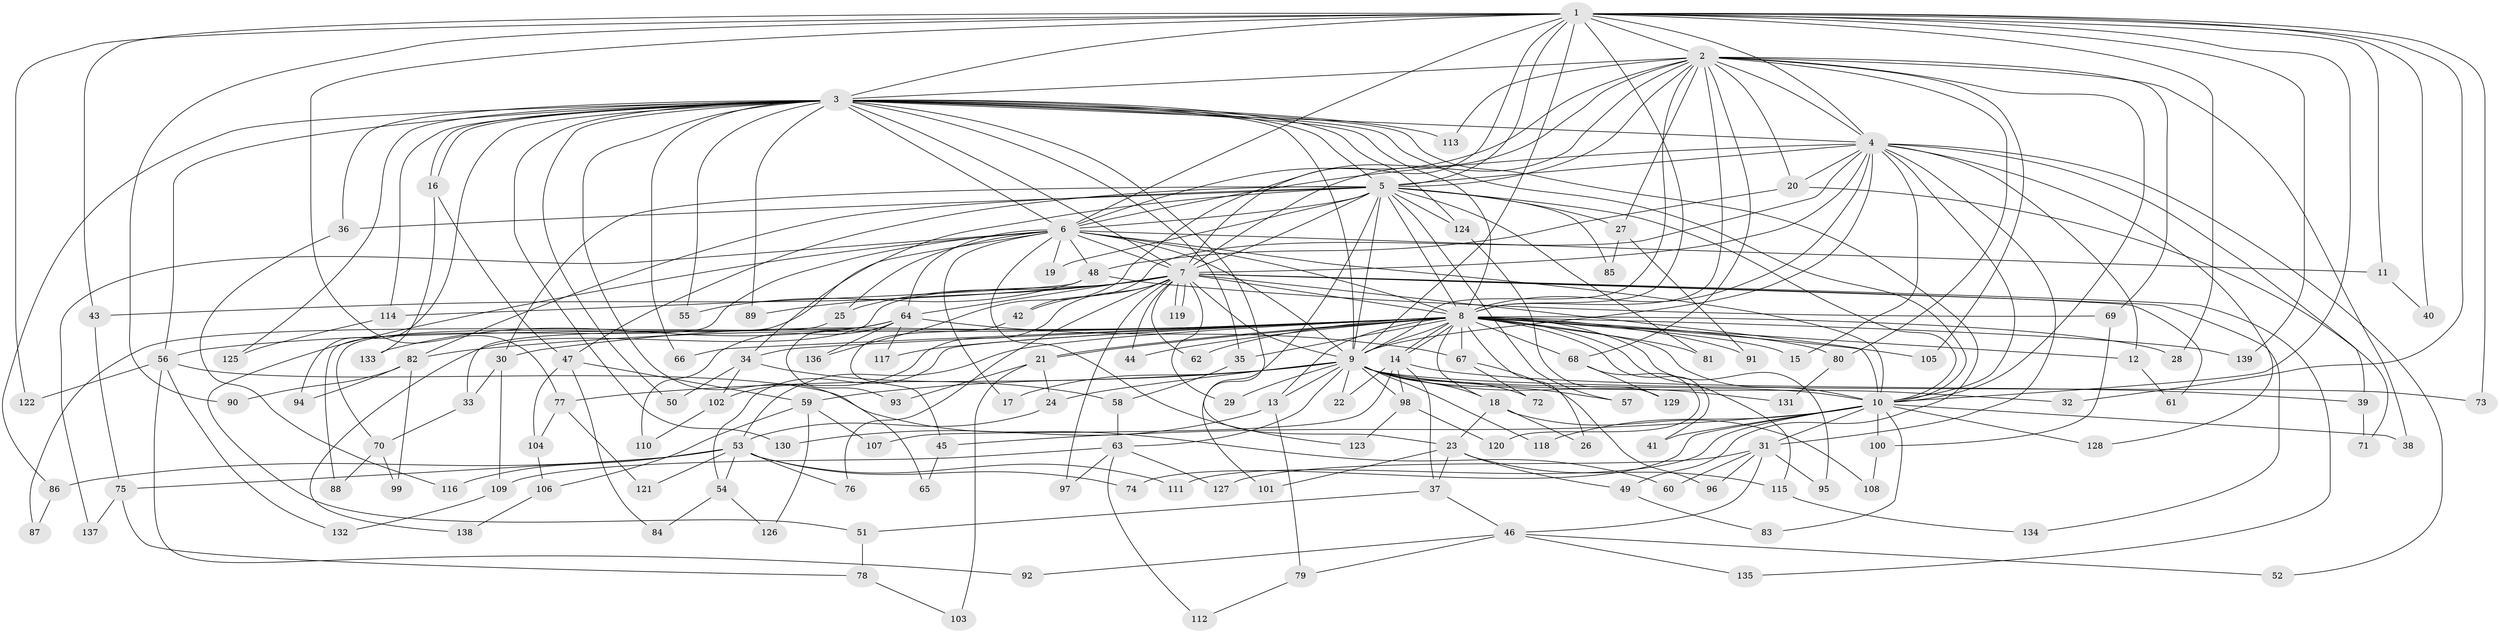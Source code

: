 // coarse degree distribution, {17: 0.010309278350515464, 16: 0.010309278350515464, 30: 0.010309278350515464, 25: 0.010309278350515464, 18: 0.010309278350515464, 23: 0.010309278350515464, 36: 0.010309278350515464, 20: 0.010309278350515464, 3: 0.20618556701030927, 4: 0.10309278350515463, 7: 0.020618556701030927, 2: 0.4329896907216495, 5: 0.07216494845360824, 6: 0.05154639175257732, 1: 0.010309278350515464, 9: 0.010309278350515464, 10: 0.010309278350515464}
// Generated by graph-tools (version 1.1) at 2025/17/03/04/25 18:17:47]
// undirected, 139 vertices, 303 edges
graph export_dot {
graph [start="1"]
  node [color=gray90,style=filled];
  1;
  2;
  3;
  4;
  5;
  6;
  7;
  8;
  9;
  10;
  11;
  12;
  13;
  14;
  15;
  16;
  17;
  18;
  19;
  20;
  21;
  22;
  23;
  24;
  25;
  26;
  27;
  28;
  29;
  30;
  31;
  32;
  33;
  34;
  35;
  36;
  37;
  38;
  39;
  40;
  41;
  42;
  43;
  44;
  45;
  46;
  47;
  48;
  49;
  50;
  51;
  52;
  53;
  54;
  55;
  56;
  57;
  58;
  59;
  60;
  61;
  62;
  63;
  64;
  65;
  66;
  67;
  68;
  69;
  70;
  71;
  72;
  73;
  74;
  75;
  76;
  77;
  78;
  79;
  80;
  81;
  82;
  83;
  84;
  85;
  86;
  87;
  88;
  89;
  90;
  91;
  92;
  93;
  94;
  95;
  96;
  97;
  98;
  99;
  100;
  101;
  102;
  103;
  104;
  105;
  106;
  107;
  108;
  109;
  110;
  111;
  112;
  113;
  114;
  115;
  116;
  117;
  118;
  119;
  120;
  121;
  122;
  123;
  124;
  125;
  126;
  127;
  128;
  129;
  130;
  131;
  132;
  133;
  134;
  135;
  136;
  137;
  138;
  139;
  1 -- 2;
  1 -- 3;
  1 -- 4;
  1 -- 5;
  1 -- 6;
  1 -- 7;
  1 -- 8;
  1 -- 9;
  1 -- 10;
  1 -- 11;
  1 -- 28;
  1 -- 32;
  1 -- 40;
  1 -- 43;
  1 -- 73;
  1 -- 77;
  1 -- 90;
  1 -- 122;
  1 -- 139;
  2 -- 3;
  2 -- 4;
  2 -- 5;
  2 -- 6;
  2 -- 7;
  2 -- 8;
  2 -- 9;
  2 -- 10;
  2 -- 20;
  2 -- 27;
  2 -- 38;
  2 -- 68;
  2 -- 69;
  2 -- 80;
  2 -- 105;
  2 -- 113;
  2 -- 136;
  3 -- 4;
  3 -- 5;
  3 -- 6;
  3 -- 7;
  3 -- 8;
  3 -- 9;
  3 -- 10;
  3 -- 16;
  3 -- 16;
  3 -- 23;
  3 -- 35;
  3 -- 36;
  3 -- 49;
  3 -- 50;
  3 -- 55;
  3 -- 56;
  3 -- 65;
  3 -- 66;
  3 -- 86;
  3 -- 89;
  3 -- 94;
  3 -- 113;
  3 -- 114;
  3 -- 124;
  3 -- 125;
  3 -- 130;
  4 -- 5;
  4 -- 6;
  4 -- 7;
  4 -- 8;
  4 -- 9;
  4 -- 10;
  4 -- 12;
  4 -- 15;
  4 -- 20;
  4 -- 31;
  4 -- 39;
  4 -- 42;
  4 -- 52;
  4 -- 128;
  5 -- 6;
  5 -- 7;
  5 -- 8;
  5 -- 9;
  5 -- 10;
  5 -- 19;
  5 -- 27;
  5 -- 30;
  5 -- 34;
  5 -- 36;
  5 -- 47;
  5 -- 57;
  5 -- 81;
  5 -- 82;
  5 -- 85;
  5 -- 101;
  5 -- 124;
  6 -- 7;
  6 -- 8;
  6 -- 9;
  6 -- 10;
  6 -- 11;
  6 -- 17;
  6 -- 19;
  6 -- 25;
  6 -- 48;
  6 -- 51;
  6 -- 64;
  6 -- 70;
  6 -- 88;
  6 -- 123;
  6 -- 137;
  7 -- 8;
  7 -- 9;
  7 -- 10;
  7 -- 25;
  7 -- 29;
  7 -- 42;
  7 -- 43;
  7 -- 44;
  7 -- 61;
  7 -- 62;
  7 -- 64;
  7 -- 76;
  7 -- 89;
  7 -- 97;
  7 -- 102;
  7 -- 119;
  7 -- 119;
  7 -- 134;
  7 -- 135;
  7 -- 138;
  8 -- 9;
  8 -- 10;
  8 -- 12;
  8 -- 13;
  8 -- 14;
  8 -- 14;
  8 -- 15;
  8 -- 18;
  8 -- 21;
  8 -- 21;
  8 -- 26;
  8 -- 28;
  8 -- 30;
  8 -- 34;
  8 -- 35;
  8 -- 41;
  8 -- 44;
  8 -- 53;
  8 -- 54;
  8 -- 56;
  8 -- 62;
  8 -- 66;
  8 -- 67;
  8 -- 68;
  8 -- 80;
  8 -- 81;
  8 -- 82;
  8 -- 91;
  8 -- 95;
  8 -- 105;
  8 -- 115;
  8 -- 117;
  8 -- 139;
  9 -- 10;
  9 -- 13;
  9 -- 17;
  9 -- 18;
  9 -- 22;
  9 -- 24;
  9 -- 29;
  9 -- 32;
  9 -- 57;
  9 -- 59;
  9 -- 63;
  9 -- 72;
  9 -- 73;
  9 -- 77;
  9 -- 98;
  9 -- 118;
  9 -- 131;
  10 -- 31;
  10 -- 38;
  10 -- 41;
  10 -- 45;
  10 -- 74;
  10 -- 83;
  10 -- 100;
  10 -- 111;
  10 -- 118;
  10 -- 128;
  11 -- 40;
  12 -- 61;
  13 -- 79;
  13 -- 130;
  14 -- 22;
  14 -- 37;
  14 -- 39;
  14 -- 98;
  14 -- 107;
  16 -- 47;
  16 -- 133;
  18 -- 23;
  18 -- 26;
  18 -- 108;
  20 -- 48;
  20 -- 71;
  21 -- 24;
  21 -- 93;
  21 -- 103;
  23 -- 37;
  23 -- 49;
  23 -- 101;
  23 -- 115;
  24 -- 53;
  25 -- 33;
  27 -- 85;
  27 -- 91;
  30 -- 33;
  30 -- 109;
  31 -- 46;
  31 -- 60;
  31 -- 95;
  31 -- 96;
  31 -- 127;
  33 -- 70;
  34 -- 50;
  34 -- 58;
  34 -- 102;
  35 -- 58;
  36 -- 116;
  37 -- 46;
  37 -- 51;
  39 -- 71;
  42 -- 45;
  43 -- 75;
  45 -- 65;
  46 -- 52;
  46 -- 79;
  46 -- 92;
  46 -- 135;
  47 -- 59;
  47 -- 84;
  47 -- 104;
  48 -- 55;
  48 -- 69;
  48 -- 114;
  49 -- 83;
  51 -- 78;
  53 -- 54;
  53 -- 74;
  53 -- 75;
  53 -- 76;
  53 -- 86;
  53 -- 111;
  53 -- 116;
  53 -- 121;
  54 -- 84;
  54 -- 126;
  56 -- 60;
  56 -- 92;
  56 -- 122;
  56 -- 132;
  58 -- 63;
  59 -- 106;
  59 -- 107;
  59 -- 126;
  63 -- 97;
  63 -- 109;
  63 -- 112;
  63 -- 127;
  64 -- 67;
  64 -- 87;
  64 -- 93;
  64 -- 110;
  64 -- 117;
  64 -- 133;
  64 -- 136;
  67 -- 72;
  67 -- 96;
  68 -- 120;
  68 -- 129;
  69 -- 100;
  70 -- 88;
  70 -- 99;
  75 -- 78;
  75 -- 137;
  77 -- 104;
  77 -- 121;
  78 -- 103;
  79 -- 112;
  80 -- 131;
  82 -- 90;
  82 -- 94;
  82 -- 99;
  86 -- 87;
  98 -- 120;
  98 -- 123;
  100 -- 108;
  102 -- 110;
  104 -- 106;
  106 -- 138;
  109 -- 132;
  114 -- 125;
  115 -- 134;
  124 -- 129;
}
